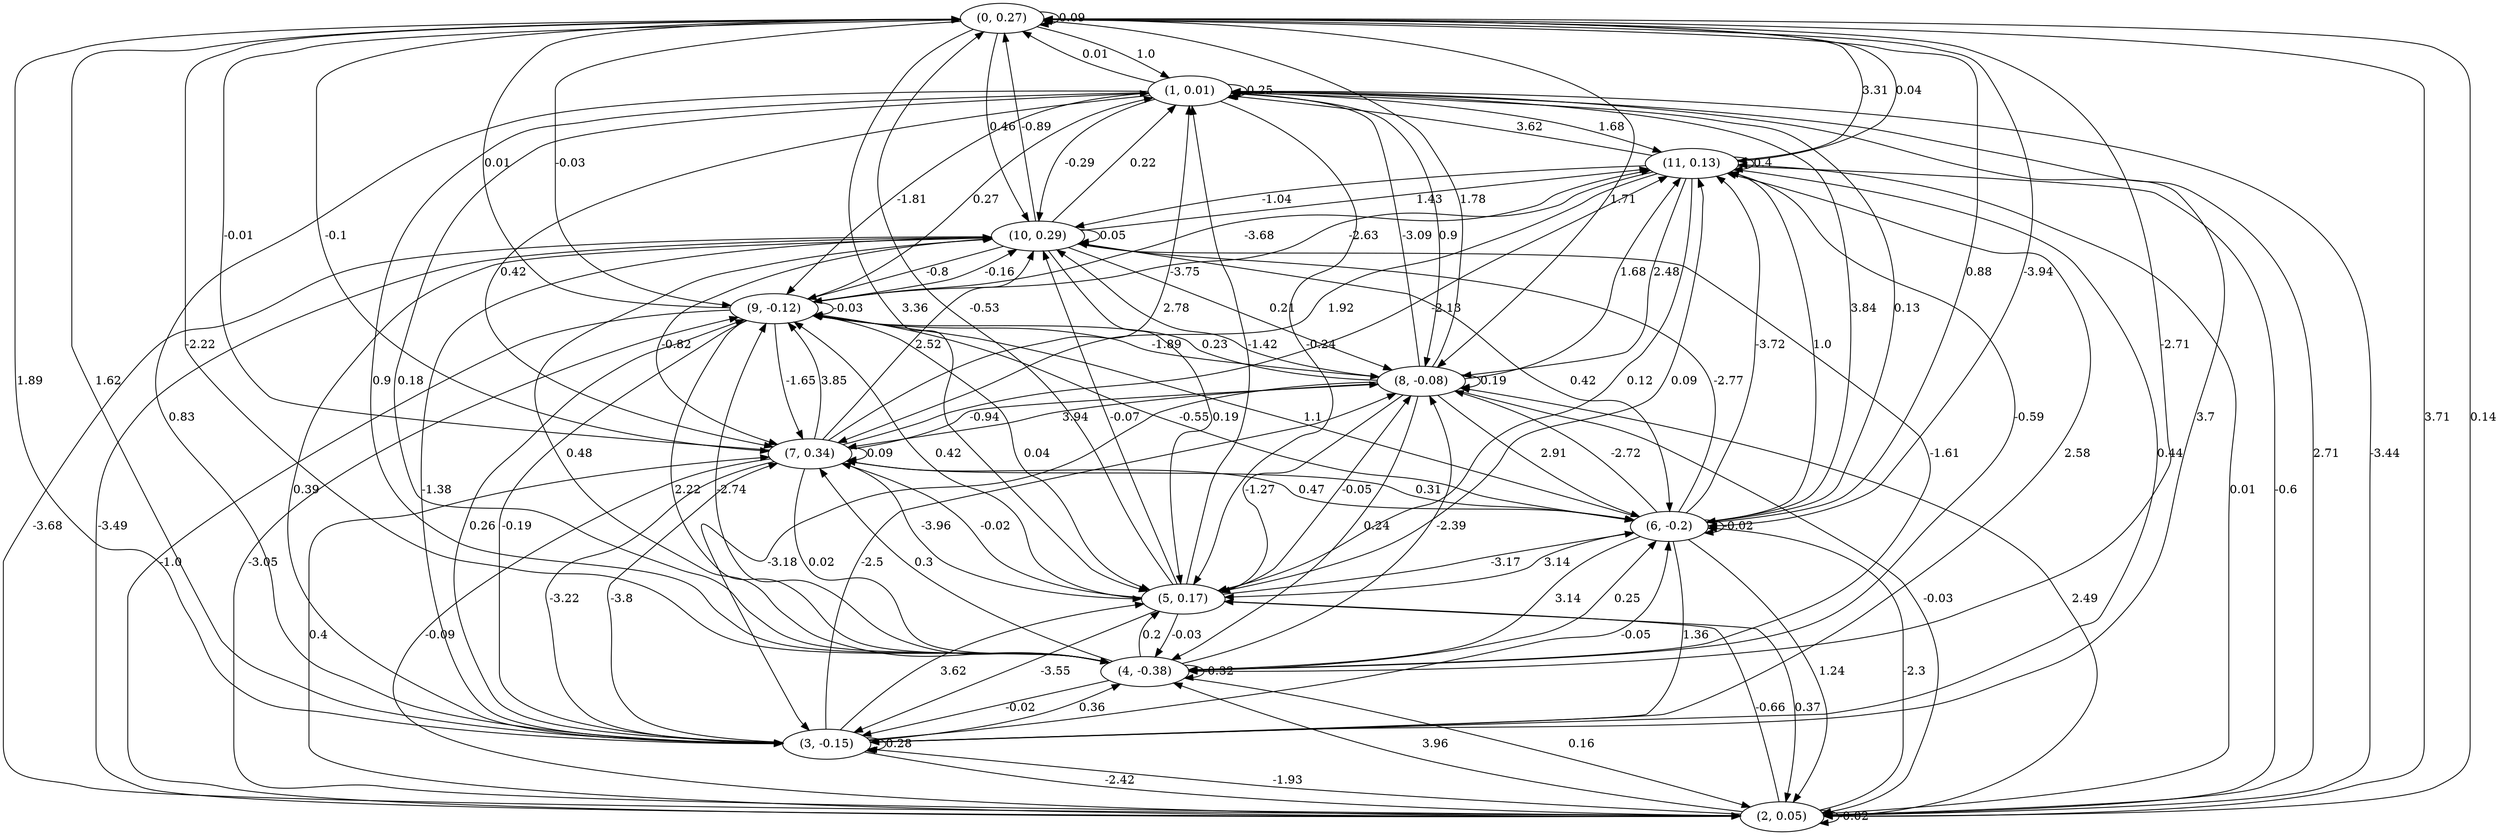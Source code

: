 digraph {
    0 [ label = "(0, 0.27)" ]
    1 [ label = "(1, 0.01)" ]
    2 [ label = "(2, 0.05)" ]
    3 [ label = "(3, -0.15)" ]
    4 [ label = "(4, -0.38)" ]
    5 [ label = "(5, 0.17)" ]
    6 [ label = "(6, -0.2)" ]
    7 [ label = "(7, 0.34)" ]
    8 [ label = "(8, -0.08)" ]
    9 [ label = "(9, -0.12)" ]
    10 [ label = "(10, 0.29)" ]
    11 [ label = "(11, 0.13)" ]
    0 -> 0 [ label = "0.09" ]
    1 -> 1 [ label = "0.25" ]
    2 -> 2 [ label = "-0.02" ]
    3 -> 3 [ label = "0.28" ]
    4 -> 4 [ label = "-0.32" ]
    6 -> 6 [ label = "-0.02" ]
    7 -> 7 [ label = "0.09" ]
    8 -> 8 [ label = "0.19" ]
    9 -> 9 [ label = "-0.03" ]
    10 -> 10 [ label = "0.05" ]
    11 -> 11 [ label = "0.4" ]
    1 -> 0 [ label = "0.01" ]
    2 -> 0 [ label = "0.14" ]
    3 -> 0 [ label = "1.62" ]
    4 -> 0 [ label = "-2.22" ]
    5 -> 0 [ label = "-0.53" ]
    6 -> 0 [ label = "0.88" ]
    7 -> 0 [ label = "-0.01" ]
    8 -> 0 [ label = "1.78" ]
    9 -> 0 [ label = "0.01" ]
    10 -> 0 [ label = "-0.89" ]
    11 -> 0 [ label = "3.31" ]
    0 -> 1 [ label = "1.0" ]
    2 -> 1 [ label = "-3.44" ]
    3 -> 1 [ label = "3.7" ]
    4 -> 1 [ label = "0.18" ]
    5 -> 1 [ label = "-1.42" ]
    6 -> 1 [ label = "3.84" ]
    7 -> 1 [ label = "-3.75" ]
    8 -> 1 [ label = "-3.09" ]
    9 -> 1 [ label = "0.27" ]
    10 -> 1 [ label = "0.22" ]
    11 -> 1 [ label = "3.62" ]
    0 -> 2 [ label = "3.71" ]
    1 -> 2 [ label = "2.71" ]
    3 -> 2 [ label = "-2.42" ]
    4 -> 2 [ label = "0.16" ]
    5 -> 2 [ label = "0.37" ]
    6 -> 2 [ label = "1.24" ]
    7 -> 2 [ label = "-0.09" ]
    8 -> 2 [ label = "-0.03" ]
    9 -> 2 [ label = "-1.0" ]
    10 -> 2 [ label = "-3.68" ]
    11 -> 2 [ label = "-0.6" ]
    0 -> 3 [ label = "1.89" ]
    1 -> 3 [ label = "0.83" ]
    2 -> 3 [ label = "-1.93" ]
    4 -> 3 [ label = "-0.02" ]
    5 -> 3 [ label = "-3.55" ]
    6 -> 3 [ label = "1.36" ]
    7 -> 3 [ label = "-3.22" ]
    8 -> 3 [ label = "-3.18" ]
    9 -> 3 [ label = "-0.19" ]
    10 -> 3 [ label = "-1.38" ]
    11 -> 3 [ label = "0.44" ]
    0 -> 4 [ label = "-2.71" ]
    1 -> 4 [ label = "0.9" ]
    2 -> 4 [ label = "3.96" ]
    3 -> 4 [ label = "0.36" ]
    5 -> 4 [ label = "-0.03" ]
    6 -> 4 [ label = "3.14" ]
    7 -> 4 [ label = "0.02" ]
    8 -> 4 [ label = "0.24" ]
    9 -> 4 [ label = "2.22" ]
    10 -> 4 [ label = "-1.61" ]
    0 -> 5 [ label = "3.36" ]
    1 -> 5 [ label = "-0.24" ]
    2 -> 5 [ label = "-0.66" ]
    3 -> 5 [ label = "3.62" ]
    4 -> 5 [ label = "0.2" ]
    6 -> 5 [ label = "3.14" ]
    7 -> 5 [ label = "-3.96" ]
    8 -> 5 [ label = "-1.27" ]
    9 -> 5 [ label = "0.04" ]
    10 -> 5 [ label = "0.19" ]
    11 -> 5 [ label = "0.12" ]
    0 -> 6 [ label = "-3.94" ]
    1 -> 6 [ label = "0.13" ]
    2 -> 6 [ label = "-2.3" ]
    3 -> 6 [ label = "-0.05" ]
    4 -> 6 [ label = "0.25" ]
    5 -> 6 [ label = "-3.17" ]
    7 -> 6 [ label = "0.47" ]
    8 -> 6 [ label = "2.91" ]
    9 -> 6 [ label = "-0.55" ]
    10 -> 6 [ label = "0.42" ]
    11 -> 6 [ label = "1.0" ]
    0 -> 7 [ label = "-0.1" ]
    1 -> 7 [ label = "0.42" ]
    2 -> 7 [ label = "0.4" ]
    3 -> 7 [ label = "-3.8" ]
    4 -> 7 [ label = "0.3" ]
    5 -> 7 [ label = "-0.02" ]
    6 -> 7 [ label = "0.31" ]
    8 -> 7 [ label = "3.94" ]
    9 -> 7 [ label = "-1.65" ]
    10 -> 7 [ label = "-0.82" ]
    11 -> 7 [ label = "1.92" ]
    0 -> 8 [ label = "1.71" ]
    1 -> 8 [ label = "0.9" ]
    2 -> 8 [ label = "2.49" ]
    3 -> 8 [ label = "-2.5" ]
    4 -> 8 [ label = "-2.39" ]
    5 -> 8 [ label = "-0.05" ]
    6 -> 8 [ label = "-2.72" ]
    7 -> 8 [ label = "-0.94" ]
    9 -> 8 [ label = "-1.89" ]
    10 -> 8 [ label = "0.21" ]
    11 -> 8 [ label = "2.48" ]
    0 -> 9 [ label = "-0.03" ]
    1 -> 9 [ label = "-1.81" ]
    2 -> 9 [ label = "-3.05" ]
    3 -> 9 [ label = "0.26" ]
    4 -> 9 [ label = "-2.74" ]
    5 -> 9 [ label = "0.42" ]
    6 -> 9 [ label = "1.1" ]
    7 -> 9 [ label = "3.85" ]
    8 -> 9 [ label = "0.23" ]
    10 -> 9 [ label = "-0.8" ]
    11 -> 9 [ label = "-2.63" ]
    0 -> 10 [ label = "0.46" ]
    1 -> 10 [ label = "-0.29" ]
    2 -> 10 [ label = "-3.49" ]
    3 -> 10 [ label = "0.39" ]
    4 -> 10 [ label = "0.48" ]
    5 -> 10 [ label = "-0.07" ]
    6 -> 10 [ label = "-2.77" ]
    7 -> 10 [ label = "2.52" ]
    8 -> 10 [ label = "2.78" ]
    9 -> 10 [ label = "-0.16" ]
    11 -> 10 [ label = "-1.04" ]
    0 -> 11 [ label = "0.04" ]
    1 -> 11 [ label = "1.68" ]
    2 -> 11 [ label = "0.01" ]
    3 -> 11 [ label = "2.58" ]
    4 -> 11 [ label = "-0.59" ]
    5 -> 11 [ label = "0.09" ]
    6 -> 11 [ label = "-3.72" ]
    7 -> 11 [ label = "-2.13" ]
    8 -> 11 [ label = "1.68" ]
    9 -> 11 [ label = "-3.68" ]
    10 -> 11 [ label = "1.43" ]
}

